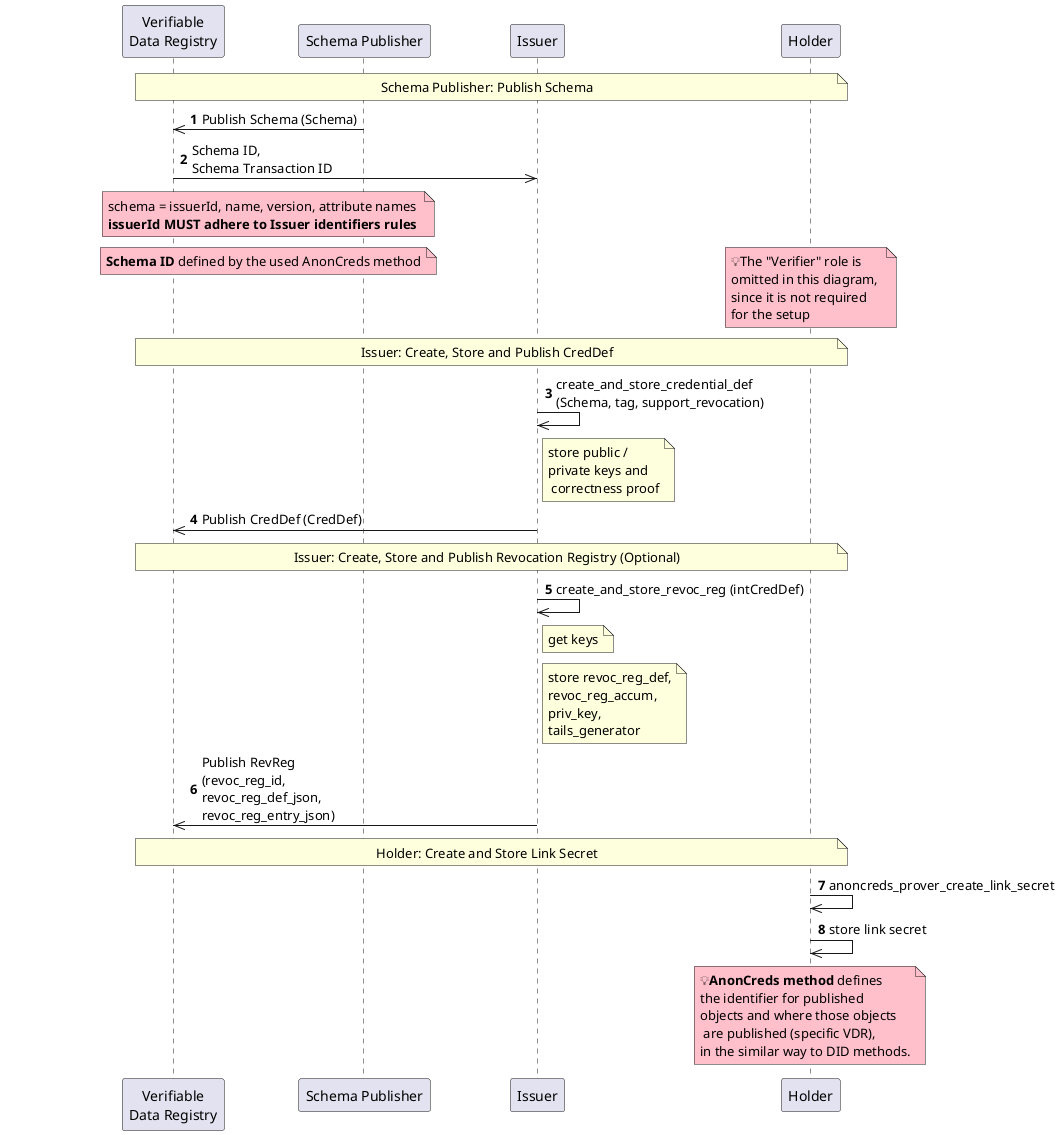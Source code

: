 @startuml
autonumber

participant "Verifiable\nData Registry" as L
participant "Schema Publisher" as SP
participant Issuer as I
participant Holder as H

Note over L, H: Schema Publisher: Publish Schema

SP ->> L: Publish Schema (Schema)
L ->> I: Schema ID,\nSchema Transaction ID
Note over L, SP #pink: schema = issuerId, name, version, attribute names \n**issuerId MUST adhere to Issuer identifiers rules**
Note over L, SP #pink: **Schema ID** defined by the used AnonCreds method
/ Note over H #pink: 💡The "Verifier" role is\nomitted in this diagram, \nsince it is not required\nfor the setup

Note over L, H: Issuer: Create, Store and Publish CredDef

I ->> I: create_and_store_credential_def\n(Schema, tag, support_revocation)
Note right of I: store public /\nprivate keys and\n correctness proof
I ->> L: Publish CredDef (CredDef)

Note over L, H: Issuer: Create, Store and Publish Revocation Registry (Optional)

I ->> I: create_and_store_revoc_reg (intCredDef)
Note right of I: get keys
Note right of I: store revoc_reg_def,\nrevoc_reg_accum,\npriv_key,\ntails_generator
I ->> L: Publish RevReg \n(revoc_reg_id,\nrevoc_reg_def_json,\nrevoc_reg_entry_json)

Note over L, H: Holder: Create and Store Link Secret

H ->> H: anoncreds_prover_create_link_secret
H ->> H: store link secret

note over H #pink: 💡**AnonCreds method** defines \nthe identifier for published \nobjects and where those objects\n are published (specific VDR), \nin the similar way to DID methods.
@enduml
